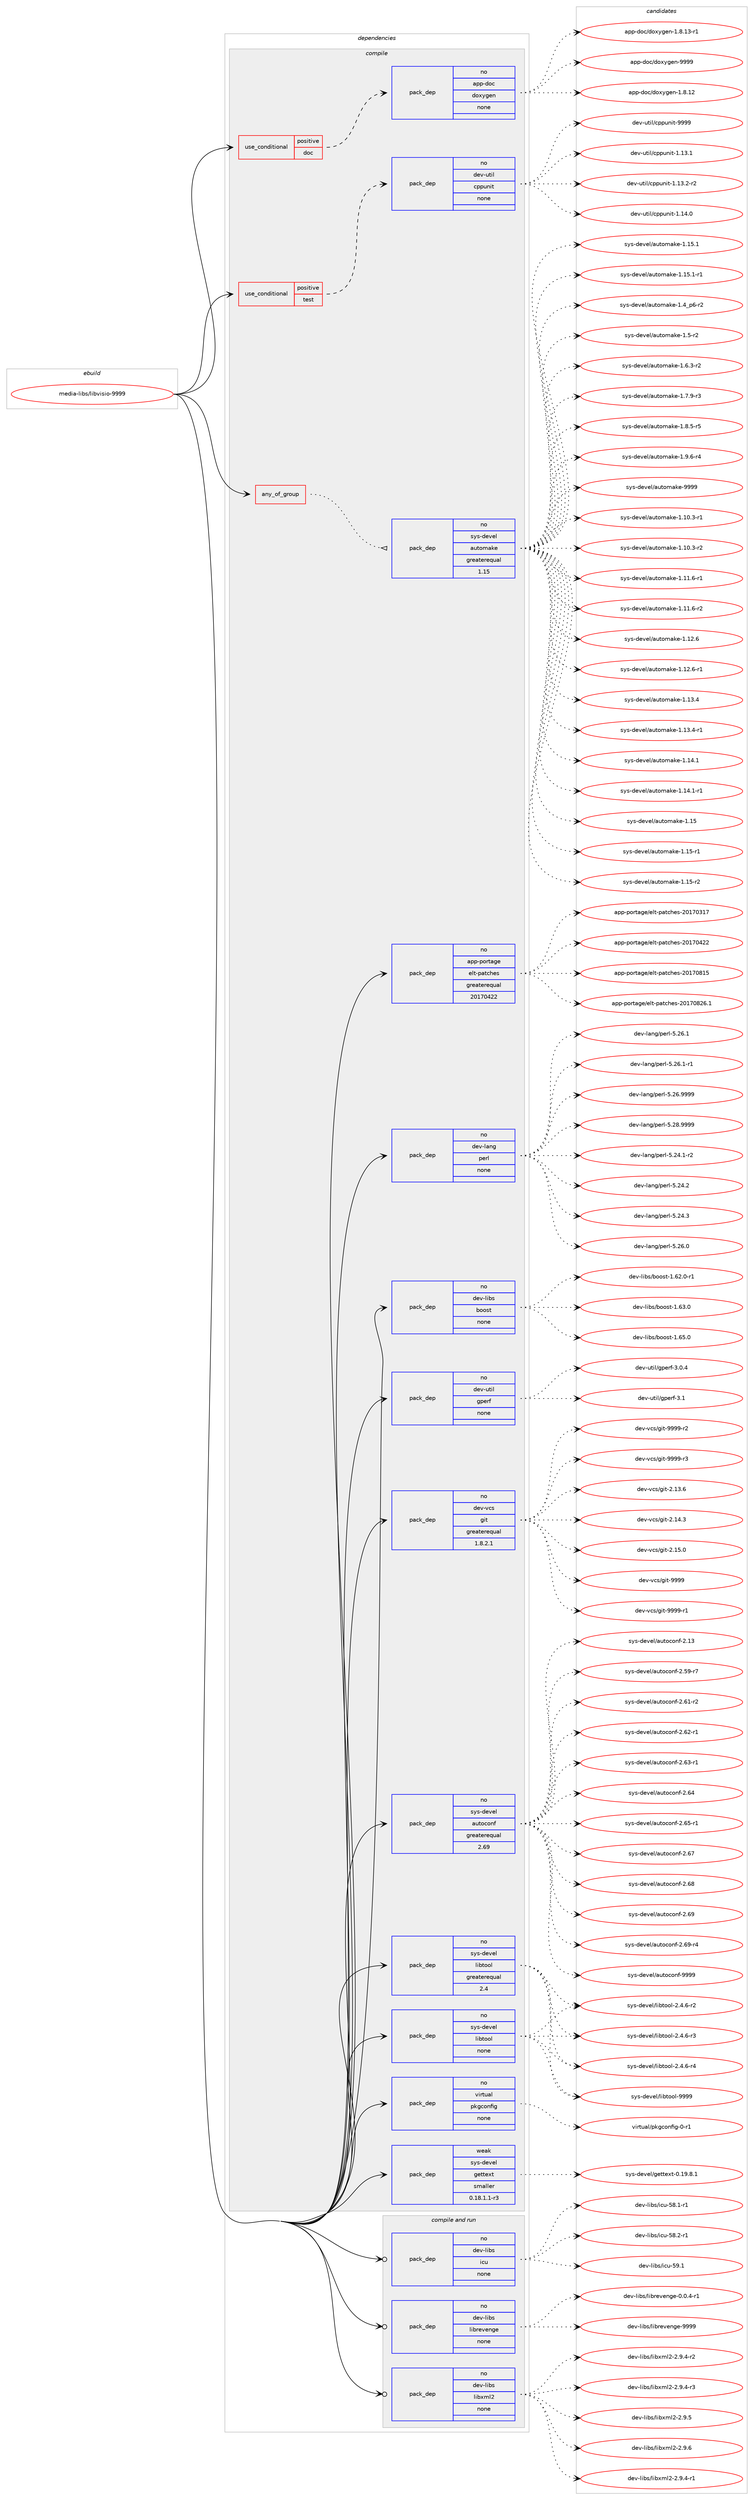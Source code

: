 digraph prolog {

# *************
# Graph options
# *************

newrank=true;
concentrate=true;
compound=true;
graph [rankdir=LR,fontname=Helvetica,fontsize=10,ranksep=1.5];#, ranksep=2.5, nodesep=0.2];
edge  [arrowhead=vee];
node  [fontname=Helvetica,fontsize=10];

# **********
# The ebuild
# **********

subgraph cluster_leftcol {
color=gray;
rank=same;
label=<<i>ebuild</i>>;
id [label="media-libs/libvisio-9999", color=red, width=4, href="../media-libs/libvisio-9999.svg"];
}

# ****************
# The dependencies
# ****************

subgraph cluster_midcol {
color=gray;
label=<<i>dependencies</i>>;
subgraph cluster_compile {
fillcolor="#eeeeee";
style=filled;
label=<<i>compile</i>>;
subgraph any5610 {
dependency365917 [label=<<TABLE BORDER="0" CELLBORDER="1" CELLSPACING="0" CELLPADDING="4"><TR><TD CELLPADDING="10">any_of_group</TD></TR></TABLE>>, shape=none, color=red];subgraph pack270026 {
dependency365918 [label=<<TABLE BORDER="0" CELLBORDER="1" CELLSPACING="0" CELLPADDING="4" WIDTH="220"><TR><TD ROWSPAN="6" CELLPADDING="30">pack_dep</TD></TR><TR><TD WIDTH="110">no</TD></TR><TR><TD>sys-devel</TD></TR><TR><TD>automake</TD></TR><TR><TD>greaterequal</TD></TR><TR><TD>1.15</TD></TR></TABLE>>, shape=none, color=blue];
}
dependency365917:e -> dependency365918:w [weight=20,style="dotted",arrowhead="oinv"];
}
id:e -> dependency365917:w [weight=20,style="solid",arrowhead="vee"];
subgraph cond90143 {
dependency365919 [label=<<TABLE BORDER="0" CELLBORDER="1" CELLSPACING="0" CELLPADDING="4"><TR><TD ROWSPAN="3" CELLPADDING="10">use_conditional</TD></TR><TR><TD>positive</TD></TR><TR><TD>doc</TD></TR></TABLE>>, shape=none, color=red];
subgraph pack270027 {
dependency365920 [label=<<TABLE BORDER="0" CELLBORDER="1" CELLSPACING="0" CELLPADDING="4" WIDTH="220"><TR><TD ROWSPAN="6" CELLPADDING="30">pack_dep</TD></TR><TR><TD WIDTH="110">no</TD></TR><TR><TD>app-doc</TD></TR><TR><TD>doxygen</TD></TR><TR><TD>none</TD></TR><TR><TD></TD></TR></TABLE>>, shape=none, color=blue];
}
dependency365919:e -> dependency365920:w [weight=20,style="dashed",arrowhead="vee"];
}
id:e -> dependency365919:w [weight=20,style="solid",arrowhead="vee"];
subgraph cond90144 {
dependency365921 [label=<<TABLE BORDER="0" CELLBORDER="1" CELLSPACING="0" CELLPADDING="4"><TR><TD ROWSPAN="3" CELLPADDING="10">use_conditional</TD></TR><TR><TD>positive</TD></TR><TR><TD>test</TD></TR></TABLE>>, shape=none, color=red];
subgraph pack270028 {
dependency365922 [label=<<TABLE BORDER="0" CELLBORDER="1" CELLSPACING="0" CELLPADDING="4" WIDTH="220"><TR><TD ROWSPAN="6" CELLPADDING="30">pack_dep</TD></TR><TR><TD WIDTH="110">no</TD></TR><TR><TD>dev-util</TD></TR><TR><TD>cppunit</TD></TR><TR><TD>none</TD></TR><TR><TD></TD></TR></TABLE>>, shape=none, color=blue];
}
dependency365921:e -> dependency365922:w [weight=20,style="dashed",arrowhead="vee"];
}
id:e -> dependency365921:w [weight=20,style="solid",arrowhead="vee"];
subgraph pack270029 {
dependency365923 [label=<<TABLE BORDER="0" CELLBORDER="1" CELLSPACING="0" CELLPADDING="4" WIDTH="220"><TR><TD ROWSPAN="6" CELLPADDING="30">pack_dep</TD></TR><TR><TD WIDTH="110">no</TD></TR><TR><TD>app-portage</TD></TR><TR><TD>elt-patches</TD></TR><TR><TD>greaterequal</TD></TR><TR><TD>20170422</TD></TR></TABLE>>, shape=none, color=blue];
}
id:e -> dependency365923:w [weight=20,style="solid",arrowhead="vee"];
subgraph pack270030 {
dependency365924 [label=<<TABLE BORDER="0" CELLBORDER="1" CELLSPACING="0" CELLPADDING="4" WIDTH="220"><TR><TD ROWSPAN="6" CELLPADDING="30">pack_dep</TD></TR><TR><TD WIDTH="110">no</TD></TR><TR><TD>dev-lang</TD></TR><TR><TD>perl</TD></TR><TR><TD>none</TD></TR><TR><TD></TD></TR></TABLE>>, shape=none, color=blue];
}
id:e -> dependency365924:w [weight=20,style="solid",arrowhead="vee"];
subgraph pack270031 {
dependency365925 [label=<<TABLE BORDER="0" CELLBORDER="1" CELLSPACING="0" CELLPADDING="4" WIDTH="220"><TR><TD ROWSPAN="6" CELLPADDING="30">pack_dep</TD></TR><TR><TD WIDTH="110">no</TD></TR><TR><TD>dev-libs</TD></TR><TR><TD>boost</TD></TR><TR><TD>none</TD></TR><TR><TD></TD></TR></TABLE>>, shape=none, color=blue];
}
id:e -> dependency365925:w [weight=20,style="solid",arrowhead="vee"];
subgraph pack270032 {
dependency365926 [label=<<TABLE BORDER="0" CELLBORDER="1" CELLSPACING="0" CELLPADDING="4" WIDTH="220"><TR><TD ROWSPAN="6" CELLPADDING="30">pack_dep</TD></TR><TR><TD WIDTH="110">no</TD></TR><TR><TD>dev-util</TD></TR><TR><TD>gperf</TD></TR><TR><TD>none</TD></TR><TR><TD></TD></TR></TABLE>>, shape=none, color=blue];
}
id:e -> dependency365926:w [weight=20,style="solid",arrowhead="vee"];
subgraph pack270033 {
dependency365927 [label=<<TABLE BORDER="0" CELLBORDER="1" CELLSPACING="0" CELLPADDING="4" WIDTH="220"><TR><TD ROWSPAN="6" CELLPADDING="30">pack_dep</TD></TR><TR><TD WIDTH="110">no</TD></TR><TR><TD>dev-vcs</TD></TR><TR><TD>git</TD></TR><TR><TD>greaterequal</TD></TR><TR><TD>1.8.2.1</TD></TR></TABLE>>, shape=none, color=blue];
}
id:e -> dependency365927:w [weight=20,style="solid",arrowhead="vee"];
subgraph pack270034 {
dependency365928 [label=<<TABLE BORDER="0" CELLBORDER="1" CELLSPACING="0" CELLPADDING="4" WIDTH="220"><TR><TD ROWSPAN="6" CELLPADDING="30">pack_dep</TD></TR><TR><TD WIDTH="110">no</TD></TR><TR><TD>sys-devel</TD></TR><TR><TD>autoconf</TD></TR><TR><TD>greaterequal</TD></TR><TR><TD>2.69</TD></TR></TABLE>>, shape=none, color=blue];
}
id:e -> dependency365928:w [weight=20,style="solid",arrowhead="vee"];
subgraph pack270035 {
dependency365929 [label=<<TABLE BORDER="0" CELLBORDER="1" CELLSPACING="0" CELLPADDING="4" WIDTH="220"><TR><TD ROWSPAN="6" CELLPADDING="30">pack_dep</TD></TR><TR><TD WIDTH="110">no</TD></TR><TR><TD>sys-devel</TD></TR><TR><TD>libtool</TD></TR><TR><TD>greaterequal</TD></TR><TR><TD>2.4</TD></TR></TABLE>>, shape=none, color=blue];
}
id:e -> dependency365929:w [weight=20,style="solid",arrowhead="vee"];
subgraph pack270036 {
dependency365930 [label=<<TABLE BORDER="0" CELLBORDER="1" CELLSPACING="0" CELLPADDING="4" WIDTH="220"><TR><TD ROWSPAN="6" CELLPADDING="30">pack_dep</TD></TR><TR><TD WIDTH="110">no</TD></TR><TR><TD>sys-devel</TD></TR><TR><TD>libtool</TD></TR><TR><TD>none</TD></TR><TR><TD></TD></TR></TABLE>>, shape=none, color=blue];
}
id:e -> dependency365930:w [weight=20,style="solid",arrowhead="vee"];
subgraph pack270037 {
dependency365931 [label=<<TABLE BORDER="0" CELLBORDER="1" CELLSPACING="0" CELLPADDING="4" WIDTH="220"><TR><TD ROWSPAN="6" CELLPADDING="30">pack_dep</TD></TR><TR><TD WIDTH="110">no</TD></TR><TR><TD>virtual</TD></TR><TR><TD>pkgconfig</TD></TR><TR><TD>none</TD></TR><TR><TD></TD></TR></TABLE>>, shape=none, color=blue];
}
id:e -> dependency365931:w [weight=20,style="solid",arrowhead="vee"];
subgraph pack270038 {
dependency365932 [label=<<TABLE BORDER="0" CELLBORDER="1" CELLSPACING="0" CELLPADDING="4" WIDTH="220"><TR><TD ROWSPAN="6" CELLPADDING="30">pack_dep</TD></TR><TR><TD WIDTH="110">weak</TD></TR><TR><TD>sys-devel</TD></TR><TR><TD>gettext</TD></TR><TR><TD>smaller</TD></TR><TR><TD>0.18.1.1-r3</TD></TR></TABLE>>, shape=none, color=blue];
}
id:e -> dependency365932:w [weight=20,style="solid",arrowhead="vee"];
}
subgraph cluster_compileandrun {
fillcolor="#eeeeee";
style=filled;
label=<<i>compile and run</i>>;
subgraph pack270039 {
dependency365933 [label=<<TABLE BORDER="0" CELLBORDER="1" CELLSPACING="0" CELLPADDING="4" WIDTH="220"><TR><TD ROWSPAN="6" CELLPADDING="30">pack_dep</TD></TR><TR><TD WIDTH="110">no</TD></TR><TR><TD>dev-libs</TD></TR><TR><TD>icu</TD></TR><TR><TD>none</TD></TR><TR><TD></TD></TR></TABLE>>, shape=none, color=blue];
}
id:e -> dependency365933:w [weight=20,style="solid",arrowhead="odotvee"];
subgraph pack270040 {
dependency365934 [label=<<TABLE BORDER="0" CELLBORDER="1" CELLSPACING="0" CELLPADDING="4" WIDTH="220"><TR><TD ROWSPAN="6" CELLPADDING="30">pack_dep</TD></TR><TR><TD WIDTH="110">no</TD></TR><TR><TD>dev-libs</TD></TR><TR><TD>librevenge</TD></TR><TR><TD>none</TD></TR><TR><TD></TD></TR></TABLE>>, shape=none, color=blue];
}
id:e -> dependency365934:w [weight=20,style="solid",arrowhead="odotvee"];
subgraph pack270041 {
dependency365935 [label=<<TABLE BORDER="0" CELLBORDER="1" CELLSPACING="0" CELLPADDING="4" WIDTH="220"><TR><TD ROWSPAN="6" CELLPADDING="30">pack_dep</TD></TR><TR><TD WIDTH="110">no</TD></TR><TR><TD>dev-libs</TD></TR><TR><TD>libxml2</TD></TR><TR><TD>none</TD></TR><TR><TD></TD></TR></TABLE>>, shape=none, color=blue];
}
id:e -> dependency365935:w [weight=20,style="solid",arrowhead="odotvee"];
}
subgraph cluster_run {
fillcolor="#eeeeee";
style=filled;
label=<<i>run</i>>;
}
}

# **************
# The candidates
# **************

subgraph cluster_choices {
rank=same;
color=gray;
label=<<i>candidates</i>>;

subgraph choice270026 {
color=black;
nodesep=1;
choice11512111545100101118101108479711711611110997107101454946494846514511449 [label="sys-devel/automake-1.10.3-r1", color=red, width=4,href="../sys-devel/automake-1.10.3-r1.svg"];
choice11512111545100101118101108479711711611110997107101454946494846514511450 [label="sys-devel/automake-1.10.3-r2", color=red, width=4,href="../sys-devel/automake-1.10.3-r2.svg"];
choice11512111545100101118101108479711711611110997107101454946494946544511449 [label="sys-devel/automake-1.11.6-r1", color=red, width=4,href="../sys-devel/automake-1.11.6-r1.svg"];
choice11512111545100101118101108479711711611110997107101454946494946544511450 [label="sys-devel/automake-1.11.6-r2", color=red, width=4,href="../sys-devel/automake-1.11.6-r2.svg"];
choice1151211154510010111810110847971171161111099710710145494649504654 [label="sys-devel/automake-1.12.6", color=red, width=4,href="../sys-devel/automake-1.12.6.svg"];
choice11512111545100101118101108479711711611110997107101454946495046544511449 [label="sys-devel/automake-1.12.6-r1", color=red, width=4,href="../sys-devel/automake-1.12.6-r1.svg"];
choice1151211154510010111810110847971171161111099710710145494649514652 [label="sys-devel/automake-1.13.4", color=red, width=4,href="../sys-devel/automake-1.13.4.svg"];
choice11512111545100101118101108479711711611110997107101454946495146524511449 [label="sys-devel/automake-1.13.4-r1", color=red, width=4,href="../sys-devel/automake-1.13.4-r1.svg"];
choice1151211154510010111810110847971171161111099710710145494649524649 [label="sys-devel/automake-1.14.1", color=red, width=4,href="../sys-devel/automake-1.14.1.svg"];
choice11512111545100101118101108479711711611110997107101454946495246494511449 [label="sys-devel/automake-1.14.1-r1", color=red, width=4,href="../sys-devel/automake-1.14.1-r1.svg"];
choice115121115451001011181011084797117116111109971071014549464953 [label="sys-devel/automake-1.15", color=red, width=4,href="../sys-devel/automake-1.15.svg"];
choice1151211154510010111810110847971171161111099710710145494649534511449 [label="sys-devel/automake-1.15-r1", color=red, width=4,href="../sys-devel/automake-1.15-r1.svg"];
choice1151211154510010111810110847971171161111099710710145494649534511450 [label="sys-devel/automake-1.15-r2", color=red, width=4,href="../sys-devel/automake-1.15-r2.svg"];
choice1151211154510010111810110847971171161111099710710145494649534649 [label="sys-devel/automake-1.15.1", color=red, width=4,href="../sys-devel/automake-1.15.1.svg"];
choice11512111545100101118101108479711711611110997107101454946495346494511449 [label="sys-devel/automake-1.15.1-r1", color=red, width=4,href="../sys-devel/automake-1.15.1-r1.svg"];
choice115121115451001011181011084797117116111109971071014549465295112544511450 [label="sys-devel/automake-1.4_p6-r2", color=red, width=4,href="../sys-devel/automake-1.4_p6-r2.svg"];
choice11512111545100101118101108479711711611110997107101454946534511450 [label="sys-devel/automake-1.5-r2", color=red, width=4,href="../sys-devel/automake-1.5-r2.svg"];
choice115121115451001011181011084797117116111109971071014549465446514511450 [label="sys-devel/automake-1.6.3-r2", color=red, width=4,href="../sys-devel/automake-1.6.3-r2.svg"];
choice115121115451001011181011084797117116111109971071014549465546574511451 [label="sys-devel/automake-1.7.9-r3", color=red, width=4,href="../sys-devel/automake-1.7.9-r3.svg"];
choice115121115451001011181011084797117116111109971071014549465646534511453 [label="sys-devel/automake-1.8.5-r5", color=red, width=4,href="../sys-devel/automake-1.8.5-r5.svg"];
choice115121115451001011181011084797117116111109971071014549465746544511452 [label="sys-devel/automake-1.9.6-r4", color=red, width=4,href="../sys-devel/automake-1.9.6-r4.svg"];
choice115121115451001011181011084797117116111109971071014557575757 [label="sys-devel/automake-9999", color=red, width=4,href="../sys-devel/automake-9999.svg"];
dependency365918:e -> choice11512111545100101118101108479711711611110997107101454946494846514511449:w [style=dotted,weight="100"];
dependency365918:e -> choice11512111545100101118101108479711711611110997107101454946494846514511450:w [style=dotted,weight="100"];
dependency365918:e -> choice11512111545100101118101108479711711611110997107101454946494946544511449:w [style=dotted,weight="100"];
dependency365918:e -> choice11512111545100101118101108479711711611110997107101454946494946544511450:w [style=dotted,weight="100"];
dependency365918:e -> choice1151211154510010111810110847971171161111099710710145494649504654:w [style=dotted,weight="100"];
dependency365918:e -> choice11512111545100101118101108479711711611110997107101454946495046544511449:w [style=dotted,weight="100"];
dependency365918:e -> choice1151211154510010111810110847971171161111099710710145494649514652:w [style=dotted,weight="100"];
dependency365918:e -> choice11512111545100101118101108479711711611110997107101454946495146524511449:w [style=dotted,weight="100"];
dependency365918:e -> choice1151211154510010111810110847971171161111099710710145494649524649:w [style=dotted,weight="100"];
dependency365918:e -> choice11512111545100101118101108479711711611110997107101454946495246494511449:w [style=dotted,weight="100"];
dependency365918:e -> choice115121115451001011181011084797117116111109971071014549464953:w [style=dotted,weight="100"];
dependency365918:e -> choice1151211154510010111810110847971171161111099710710145494649534511449:w [style=dotted,weight="100"];
dependency365918:e -> choice1151211154510010111810110847971171161111099710710145494649534511450:w [style=dotted,weight="100"];
dependency365918:e -> choice1151211154510010111810110847971171161111099710710145494649534649:w [style=dotted,weight="100"];
dependency365918:e -> choice11512111545100101118101108479711711611110997107101454946495346494511449:w [style=dotted,weight="100"];
dependency365918:e -> choice115121115451001011181011084797117116111109971071014549465295112544511450:w [style=dotted,weight="100"];
dependency365918:e -> choice11512111545100101118101108479711711611110997107101454946534511450:w [style=dotted,weight="100"];
dependency365918:e -> choice115121115451001011181011084797117116111109971071014549465446514511450:w [style=dotted,weight="100"];
dependency365918:e -> choice115121115451001011181011084797117116111109971071014549465546574511451:w [style=dotted,weight="100"];
dependency365918:e -> choice115121115451001011181011084797117116111109971071014549465646534511453:w [style=dotted,weight="100"];
dependency365918:e -> choice115121115451001011181011084797117116111109971071014549465746544511452:w [style=dotted,weight="100"];
dependency365918:e -> choice115121115451001011181011084797117116111109971071014557575757:w [style=dotted,weight="100"];
}
subgraph choice270027 {
color=black;
nodesep=1;
choice9711211245100111994710011112012110310111045494656464950 [label="app-doc/doxygen-1.8.12", color=red, width=4,href="../app-doc/doxygen-1.8.12.svg"];
choice97112112451001119947100111120121103101110454946564649514511449 [label="app-doc/doxygen-1.8.13-r1", color=red, width=4,href="../app-doc/doxygen-1.8.13-r1.svg"];
choice971121124510011199471001111201211031011104557575757 [label="app-doc/doxygen-9999", color=red, width=4,href="../app-doc/doxygen-9999.svg"];
dependency365920:e -> choice9711211245100111994710011112012110310111045494656464950:w [style=dotted,weight="100"];
dependency365920:e -> choice97112112451001119947100111120121103101110454946564649514511449:w [style=dotted,weight="100"];
dependency365920:e -> choice971121124510011199471001111201211031011104557575757:w [style=dotted,weight="100"];
}
subgraph choice270028 {
color=black;
nodesep=1;
choice10010111845117116105108479911211211711010511645494649514649 [label="dev-util/cppunit-1.13.1", color=red, width=4,href="../dev-util/cppunit-1.13.1.svg"];
choice100101118451171161051084799112112117110105116454946495146504511450 [label="dev-util/cppunit-1.13.2-r2", color=red, width=4,href="../dev-util/cppunit-1.13.2-r2.svg"];
choice10010111845117116105108479911211211711010511645494649524648 [label="dev-util/cppunit-1.14.0", color=red, width=4,href="../dev-util/cppunit-1.14.0.svg"];
choice1001011184511711610510847991121121171101051164557575757 [label="dev-util/cppunit-9999", color=red, width=4,href="../dev-util/cppunit-9999.svg"];
dependency365922:e -> choice10010111845117116105108479911211211711010511645494649514649:w [style=dotted,weight="100"];
dependency365922:e -> choice100101118451171161051084799112112117110105116454946495146504511450:w [style=dotted,weight="100"];
dependency365922:e -> choice10010111845117116105108479911211211711010511645494649524648:w [style=dotted,weight="100"];
dependency365922:e -> choice1001011184511711610510847991121121171101051164557575757:w [style=dotted,weight="100"];
}
subgraph choice270029 {
color=black;
nodesep=1;
choice97112112451121111141169710310147101108116451129711699104101115455048495548514955 [label="app-portage/elt-patches-20170317", color=red, width=4,href="../app-portage/elt-patches-20170317.svg"];
choice97112112451121111141169710310147101108116451129711699104101115455048495548525050 [label="app-portage/elt-patches-20170422", color=red, width=4,href="../app-portage/elt-patches-20170422.svg"];
choice97112112451121111141169710310147101108116451129711699104101115455048495548564953 [label="app-portage/elt-patches-20170815", color=red, width=4,href="../app-portage/elt-patches-20170815.svg"];
choice971121124511211111411697103101471011081164511297116991041011154550484955485650544649 [label="app-portage/elt-patches-20170826.1", color=red, width=4,href="../app-portage/elt-patches-20170826.1.svg"];
dependency365923:e -> choice97112112451121111141169710310147101108116451129711699104101115455048495548514955:w [style=dotted,weight="100"];
dependency365923:e -> choice97112112451121111141169710310147101108116451129711699104101115455048495548525050:w [style=dotted,weight="100"];
dependency365923:e -> choice97112112451121111141169710310147101108116451129711699104101115455048495548564953:w [style=dotted,weight="100"];
dependency365923:e -> choice971121124511211111411697103101471011081164511297116991041011154550484955485650544649:w [style=dotted,weight="100"];
}
subgraph choice270030 {
color=black;
nodesep=1;
choice100101118451089711010347112101114108455346505246494511450 [label="dev-lang/perl-5.24.1-r2", color=red, width=4,href="../dev-lang/perl-5.24.1-r2.svg"];
choice10010111845108971101034711210111410845534650524650 [label="dev-lang/perl-5.24.2", color=red, width=4,href="../dev-lang/perl-5.24.2.svg"];
choice10010111845108971101034711210111410845534650524651 [label="dev-lang/perl-5.24.3", color=red, width=4,href="../dev-lang/perl-5.24.3.svg"];
choice10010111845108971101034711210111410845534650544648 [label="dev-lang/perl-5.26.0", color=red, width=4,href="../dev-lang/perl-5.26.0.svg"];
choice10010111845108971101034711210111410845534650544649 [label="dev-lang/perl-5.26.1", color=red, width=4,href="../dev-lang/perl-5.26.1.svg"];
choice100101118451089711010347112101114108455346505446494511449 [label="dev-lang/perl-5.26.1-r1", color=red, width=4,href="../dev-lang/perl-5.26.1-r1.svg"];
choice10010111845108971101034711210111410845534650544657575757 [label="dev-lang/perl-5.26.9999", color=red, width=4,href="../dev-lang/perl-5.26.9999.svg"];
choice10010111845108971101034711210111410845534650564657575757 [label="dev-lang/perl-5.28.9999", color=red, width=4,href="../dev-lang/perl-5.28.9999.svg"];
dependency365924:e -> choice100101118451089711010347112101114108455346505246494511450:w [style=dotted,weight="100"];
dependency365924:e -> choice10010111845108971101034711210111410845534650524650:w [style=dotted,weight="100"];
dependency365924:e -> choice10010111845108971101034711210111410845534650524651:w [style=dotted,weight="100"];
dependency365924:e -> choice10010111845108971101034711210111410845534650544648:w [style=dotted,weight="100"];
dependency365924:e -> choice10010111845108971101034711210111410845534650544649:w [style=dotted,weight="100"];
dependency365924:e -> choice100101118451089711010347112101114108455346505446494511449:w [style=dotted,weight="100"];
dependency365924:e -> choice10010111845108971101034711210111410845534650544657575757:w [style=dotted,weight="100"];
dependency365924:e -> choice10010111845108971101034711210111410845534650564657575757:w [style=dotted,weight="100"];
}
subgraph choice270031 {
color=black;
nodesep=1;
choice10010111845108105981154798111111115116454946545046484511449 [label="dev-libs/boost-1.62.0-r1", color=red, width=4,href="../dev-libs/boost-1.62.0-r1.svg"];
choice1001011184510810598115479811111111511645494654514648 [label="dev-libs/boost-1.63.0", color=red, width=4,href="../dev-libs/boost-1.63.0.svg"];
choice1001011184510810598115479811111111511645494654534648 [label="dev-libs/boost-1.65.0", color=red, width=4,href="../dev-libs/boost-1.65.0.svg"];
dependency365925:e -> choice10010111845108105981154798111111115116454946545046484511449:w [style=dotted,weight="100"];
dependency365925:e -> choice1001011184510810598115479811111111511645494654514648:w [style=dotted,weight="100"];
dependency365925:e -> choice1001011184510810598115479811111111511645494654534648:w [style=dotted,weight="100"];
}
subgraph choice270032 {
color=black;
nodesep=1;
choice1001011184511711610510847103112101114102455146484652 [label="dev-util/gperf-3.0.4", color=red, width=4,href="../dev-util/gperf-3.0.4.svg"];
choice100101118451171161051084710311210111410245514649 [label="dev-util/gperf-3.1", color=red, width=4,href="../dev-util/gperf-3.1.svg"];
dependency365926:e -> choice1001011184511711610510847103112101114102455146484652:w [style=dotted,weight="100"];
dependency365926:e -> choice100101118451171161051084710311210111410245514649:w [style=dotted,weight="100"];
}
subgraph choice270033 {
color=black;
nodesep=1;
choice10010111845118991154710310511645504649514654 [label="dev-vcs/git-2.13.6", color=red, width=4,href="../dev-vcs/git-2.13.6.svg"];
choice10010111845118991154710310511645504649524651 [label="dev-vcs/git-2.14.3", color=red, width=4,href="../dev-vcs/git-2.14.3.svg"];
choice10010111845118991154710310511645504649534648 [label="dev-vcs/git-2.15.0", color=red, width=4,href="../dev-vcs/git-2.15.0.svg"];
choice1001011184511899115471031051164557575757 [label="dev-vcs/git-9999", color=red, width=4,href="../dev-vcs/git-9999.svg"];
choice10010111845118991154710310511645575757574511449 [label="dev-vcs/git-9999-r1", color=red, width=4,href="../dev-vcs/git-9999-r1.svg"];
choice10010111845118991154710310511645575757574511450 [label="dev-vcs/git-9999-r2", color=red, width=4,href="../dev-vcs/git-9999-r2.svg"];
choice10010111845118991154710310511645575757574511451 [label="dev-vcs/git-9999-r3", color=red, width=4,href="../dev-vcs/git-9999-r3.svg"];
dependency365927:e -> choice10010111845118991154710310511645504649514654:w [style=dotted,weight="100"];
dependency365927:e -> choice10010111845118991154710310511645504649524651:w [style=dotted,weight="100"];
dependency365927:e -> choice10010111845118991154710310511645504649534648:w [style=dotted,weight="100"];
dependency365927:e -> choice1001011184511899115471031051164557575757:w [style=dotted,weight="100"];
dependency365927:e -> choice10010111845118991154710310511645575757574511449:w [style=dotted,weight="100"];
dependency365927:e -> choice10010111845118991154710310511645575757574511450:w [style=dotted,weight="100"];
dependency365927:e -> choice10010111845118991154710310511645575757574511451:w [style=dotted,weight="100"];
}
subgraph choice270034 {
color=black;
nodesep=1;
choice115121115451001011181011084797117116111991111101024550464951 [label="sys-devel/autoconf-2.13", color=red, width=4,href="../sys-devel/autoconf-2.13.svg"];
choice1151211154510010111810110847971171161119911111010245504653574511455 [label="sys-devel/autoconf-2.59-r7", color=red, width=4,href="../sys-devel/autoconf-2.59-r7.svg"];
choice1151211154510010111810110847971171161119911111010245504654494511450 [label="sys-devel/autoconf-2.61-r2", color=red, width=4,href="../sys-devel/autoconf-2.61-r2.svg"];
choice1151211154510010111810110847971171161119911111010245504654504511449 [label="sys-devel/autoconf-2.62-r1", color=red, width=4,href="../sys-devel/autoconf-2.62-r1.svg"];
choice1151211154510010111810110847971171161119911111010245504654514511449 [label="sys-devel/autoconf-2.63-r1", color=red, width=4,href="../sys-devel/autoconf-2.63-r1.svg"];
choice115121115451001011181011084797117116111991111101024550465452 [label="sys-devel/autoconf-2.64", color=red, width=4,href="../sys-devel/autoconf-2.64.svg"];
choice1151211154510010111810110847971171161119911111010245504654534511449 [label="sys-devel/autoconf-2.65-r1", color=red, width=4,href="../sys-devel/autoconf-2.65-r1.svg"];
choice115121115451001011181011084797117116111991111101024550465455 [label="sys-devel/autoconf-2.67", color=red, width=4,href="../sys-devel/autoconf-2.67.svg"];
choice115121115451001011181011084797117116111991111101024550465456 [label="sys-devel/autoconf-2.68", color=red, width=4,href="../sys-devel/autoconf-2.68.svg"];
choice115121115451001011181011084797117116111991111101024550465457 [label="sys-devel/autoconf-2.69", color=red, width=4,href="../sys-devel/autoconf-2.69.svg"];
choice1151211154510010111810110847971171161119911111010245504654574511452 [label="sys-devel/autoconf-2.69-r4", color=red, width=4,href="../sys-devel/autoconf-2.69-r4.svg"];
choice115121115451001011181011084797117116111991111101024557575757 [label="sys-devel/autoconf-9999", color=red, width=4,href="../sys-devel/autoconf-9999.svg"];
dependency365928:e -> choice115121115451001011181011084797117116111991111101024550464951:w [style=dotted,weight="100"];
dependency365928:e -> choice1151211154510010111810110847971171161119911111010245504653574511455:w [style=dotted,weight="100"];
dependency365928:e -> choice1151211154510010111810110847971171161119911111010245504654494511450:w [style=dotted,weight="100"];
dependency365928:e -> choice1151211154510010111810110847971171161119911111010245504654504511449:w [style=dotted,weight="100"];
dependency365928:e -> choice1151211154510010111810110847971171161119911111010245504654514511449:w [style=dotted,weight="100"];
dependency365928:e -> choice115121115451001011181011084797117116111991111101024550465452:w [style=dotted,weight="100"];
dependency365928:e -> choice1151211154510010111810110847971171161119911111010245504654534511449:w [style=dotted,weight="100"];
dependency365928:e -> choice115121115451001011181011084797117116111991111101024550465455:w [style=dotted,weight="100"];
dependency365928:e -> choice115121115451001011181011084797117116111991111101024550465456:w [style=dotted,weight="100"];
dependency365928:e -> choice115121115451001011181011084797117116111991111101024550465457:w [style=dotted,weight="100"];
dependency365928:e -> choice1151211154510010111810110847971171161119911111010245504654574511452:w [style=dotted,weight="100"];
dependency365928:e -> choice115121115451001011181011084797117116111991111101024557575757:w [style=dotted,weight="100"];
}
subgraph choice270035 {
color=black;
nodesep=1;
choice1151211154510010111810110847108105981161111111084550465246544511450 [label="sys-devel/libtool-2.4.6-r2", color=red, width=4,href="../sys-devel/libtool-2.4.6-r2.svg"];
choice1151211154510010111810110847108105981161111111084550465246544511451 [label="sys-devel/libtool-2.4.6-r3", color=red, width=4,href="../sys-devel/libtool-2.4.6-r3.svg"];
choice1151211154510010111810110847108105981161111111084550465246544511452 [label="sys-devel/libtool-2.4.6-r4", color=red, width=4,href="../sys-devel/libtool-2.4.6-r4.svg"];
choice1151211154510010111810110847108105981161111111084557575757 [label="sys-devel/libtool-9999", color=red, width=4,href="../sys-devel/libtool-9999.svg"];
dependency365929:e -> choice1151211154510010111810110847108105981161111111084550465246544511450:w [style=dotted,weight="100"];
dependency365929:e -> choice1151211154510010111810110847108105981161111111084550465246544511451:w [style=dotted,weight="100"];
dependency365929:e -> choice1151211154510010111810110847108105981161111111084550465246544511452:w [style=dotted,weight="100"];
dependency365929:e -> choice1151211154510010111810110847108105981161111111084557575757:w [style=dotted,weight="100"];
}
subgraph choice270036 {
color=black;
nodesep=1;
choice1151211154510010111810110847108105981161111111084550465246544511450 [label="sys-devel/libtool-2.4.6-r2", color=red, width=4,href="../sys-devel/libtool-2.4.6-r2.svg"];
choice1151211154510010111810110847108105981161111111084550465246544511451 [label="sys-devel/libtool-2.4.6-r3", color=red, width=4,href="../sys-devel/libtool-2.4.6-r3.svg"];
choice1151211154510010111810110847108105981161111111084550465246544511452 [label="sys-devel/libtool-2.4.6-r4", color=red, width=4,href="../sys-devel/libtool-2.4.6-r4.svg"];
choice1151211154510010111810110847108105981161111111084557575757 [label="sys-devel/libtool-9999", color=red, width=4,href="../sys-devel/libtool-9999.svg"];
dependency365930:e -> choice1151211154510010111810110847108105981161111111084550465246544511450:w [style=dotted,weight="100"];
dependency365930:e -> choice1151211154510010111810110847108105981161111111084550465246544511451:w [style=dotted,weight="100"];
dependency365930:e -> choice1151211154510010111810110847108105981161111111084550465246544511452:w [style=dotted,weight="100"];
dependency365930:e -> choice1151211154510010111810110847108105981161111111084557575757:w [style=dotted,weight="100"];
}
subgraph choice270037 {
color=black;
nodesep=1;
choice11810511411611797108471121071039911111010210510345484511449 [label="virtual/pkgconfig-0-r1", color=red, width=4,href="../virtual/pkgconfig-0-r1.svg"];
dependency365931:e -> choice11810511411611797108471121071039911111010210510345484511449:w [style=dotted,weight="100"];
}
subgraph choice270038 {
color=black;
nodesep=1;
choice1151211154510010111810110847103101116116101120116454846495746564649 [label="sys-devel/gettext-0.19.8.1", color=red, width=4,href="../sys-devel/gettext-0.19.8.1.svg"];
dependency365932:e -> choice1151211154510010111810110847103101116116101120116454846495746564649:w [style=dotted,weight="100"];
}
subgraph choice270039 {
color=black;
nodesep=1;
choice1001011184510810598115471059911745535646494511449 [label="dev-libs/icu-58.1-r1", color=red, width=4,href="../dev-libs/icu-58.1-r1.svg"];
choice1001011184510810598115471059911745535646504511449 [label="dev-libs/icu-58.2-r1", color=red, width=4,href="../dev-libs/icu-58.2-r1.svg"];
choice100101118451081059811547105991174553574649 [label="dev-libs/icu-59.1", color=red, width=4,href="../dev-libs/icu-59.1.svg"];
dependency365933:e -> choice1001011184510810598115471059911745535646494511449:w [style=dotted,weight="100"];
dependency365933:e -> choice1001011184510810598115471059911745535646504511449:w [style=dotted,weight="100"];
dependency365933:e -> choice100101118451081059811547105991174553574649:w [style=dotted,weight="100"];
}
subgraph choice270040 {
color=black;
nodesep=1;
choice100101118451081059811547108105981141011181011101031014548464846524511449 [label="dev-libs/librevenge-0.0.4-r1", color=red, width=4,href="../dev-libs/librevenge-0.0.4-r1.svg"];
choice100101118451081059811547108105981141011181011101031014557575757 [label="dev-libs/librevenge-9999", color=red, width=4,href="../dev-libs/librevenge-9999.svg"];
dependency365934:e -> choice100101118451081059811547108105981141011181011101031014548464846524511449:w [style=dotted,weight="100"];
dependency365934:e -> choice100101118451081059811547108105981141011181011101031014557575757:w [style=dotted,weight="100"];
}
subgraph choice270041 {
color=black;
nodesep=1;
choice10010111845108105981154710810598120109108504550465746524511449 [label="dev-libs/libxml2-2.9.4-r1", color=red, width=4,href="../dev-libs/libxml2-2.9.4-r1.svg"];
choice10010111845108105981154710810598120109108504550465746524511450 [label="dev-libs/libxml2-2.9.4-r2", color=red, width=4,href="../dev-libs/libxml2-2.9.4-r2.svg"];
choice10010111845108105981154710810598120109108504550465746524511451 [label="dev-libs/libxml2-2.9.4-r3", color=red, width=4,href="../dev-libs/libxml2-2.9.4-r3.svg"];
choice1001011184510810598115471081059812010910850455046574653 [label="dev-libs/libxml2-2.9.5", color=red, width=4,href="../dev-libs/libxml2-2.9.5.svg"];
choice1001011184510810598115471081059812010910850455046574654 [label="dev-libs/libxml2-2.9.6", color=red, width=4,href="../dev-libs/libxml2-2.9.6.svg"];
dependency365935:e -> choice10010111845108105981154710810598120109108504550465746524511449:w [style=dotted,weight="100"];
dependency365935:e -> choice10010111845108105981154710810598120109108504550465746524511450:w [style=dotted,weight="100"];
dependency365935:e -> choice10010111845108105981154710810598120109108504550465746524511451:w [style=dotted,weight="100"];
dependency365935:e -> choice1001011184510810598115471081059812010910850455046574653:w [style=dotted,weight="100"];
dependency365935:e -> choice1001011184510810598115471081059812010910850455046574654:w [style=dotted,weight="100"];
}
}

}
